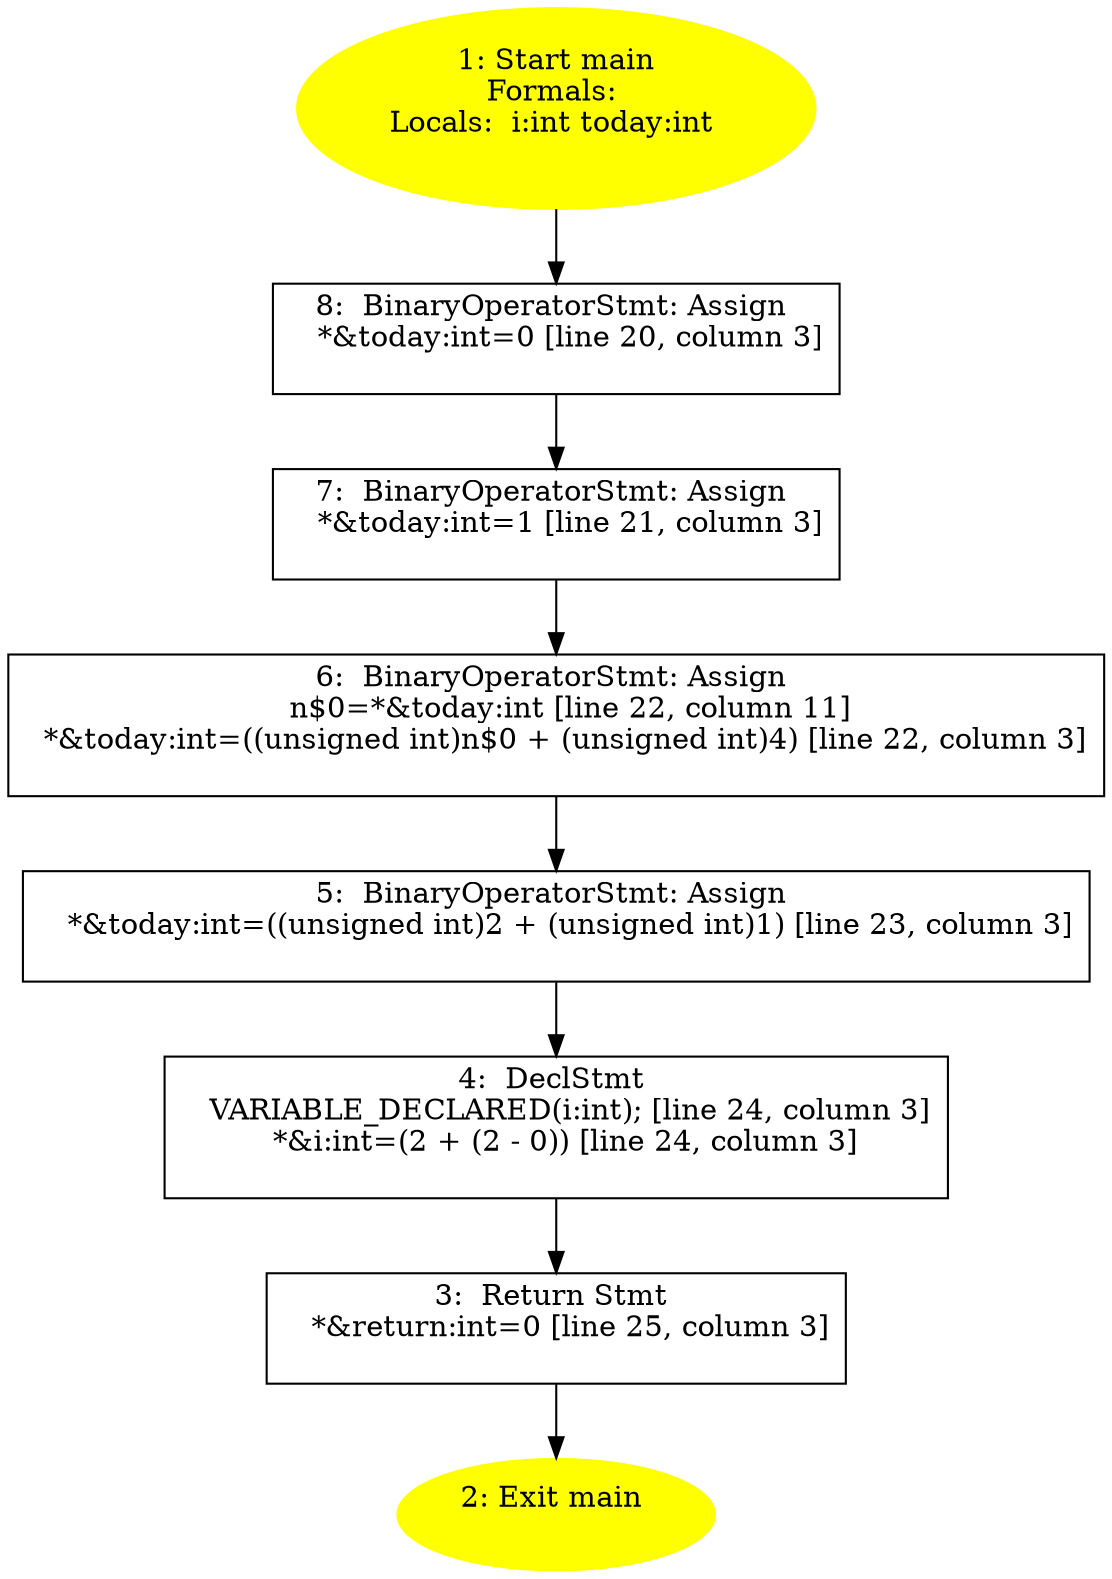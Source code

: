/* @generated */
digraph cfg {
"main.fad58de7366495db_1" [label="1: Start main\nFormals: \nLocals:  i:int today:int \n  " color=yellow style=filled]
	

	 "main.fad58de7366495db_1" -> "main.fad58de7366495db_8" ;
"main.fad58de7366495db_2" [label="2: Exit main \n  " color=yellow style=filled]
	

"main.fad58de7366495db_3" [label="3:  Return Stmt \n   *&return:int=0 [line 25, column 3]\n " shape="box"]
	

	 "main.fad58de7366495db_3" -> "main.fad58de7366495db_2" ;
"main.fad58de7366495db_4" [label="4:  DeclStmt \n   VARIABLE_DECLARED(i:int); [line 24, column 3]\n  *&i:int=(2 + (2 - 0)) [line 24, column 3]\n " shape="box"]
	

	 "main.fad58de7366495db_4" -> "main.fad58de7366495db_3" ;
"main.fad58de7366495db_5" [label="5:  BinaryOperatorStmt: Assign \n   *&today:int=((unsigned int)2 + (unsigned int)1) [line 23, column 3]\n " shape="box"]
	

	 "main.fad58de7366495db_5" -> "main.fad58de7366495db_4" ;
"main.fad58de7366495db_6" [label="6:  BinaryOperatorStmt: Assign \n   n$0=*&today:int [line 22, column 11]\n  *&today:int=((unsigned int)n$0 + (unsigned int)4) [line 22, column 3]\n " shape="box"]
	

	 "main.fad58de7366495db_6" -> "main.fad58de7366495db_5" ;
"main.fad58de7366495db_7" [label="7:  BinaryOperatorStmt: Assign \n   *&today:int=1 [line 21, column 3]\n " shape="box"]
	

	 "main.fad58de7366495db_7" -> "main.fad58de7366495db_6" ;
"main.fad58de7366495db_8" [label="8:  BinaryOperatorStmt: Assign \n   *&today:int=0 [line 20, column 3]\n " shape="box"]
	

	 "main.fad58de7366495db_8" -> "main.fad58de7366495db_7" ;
}
